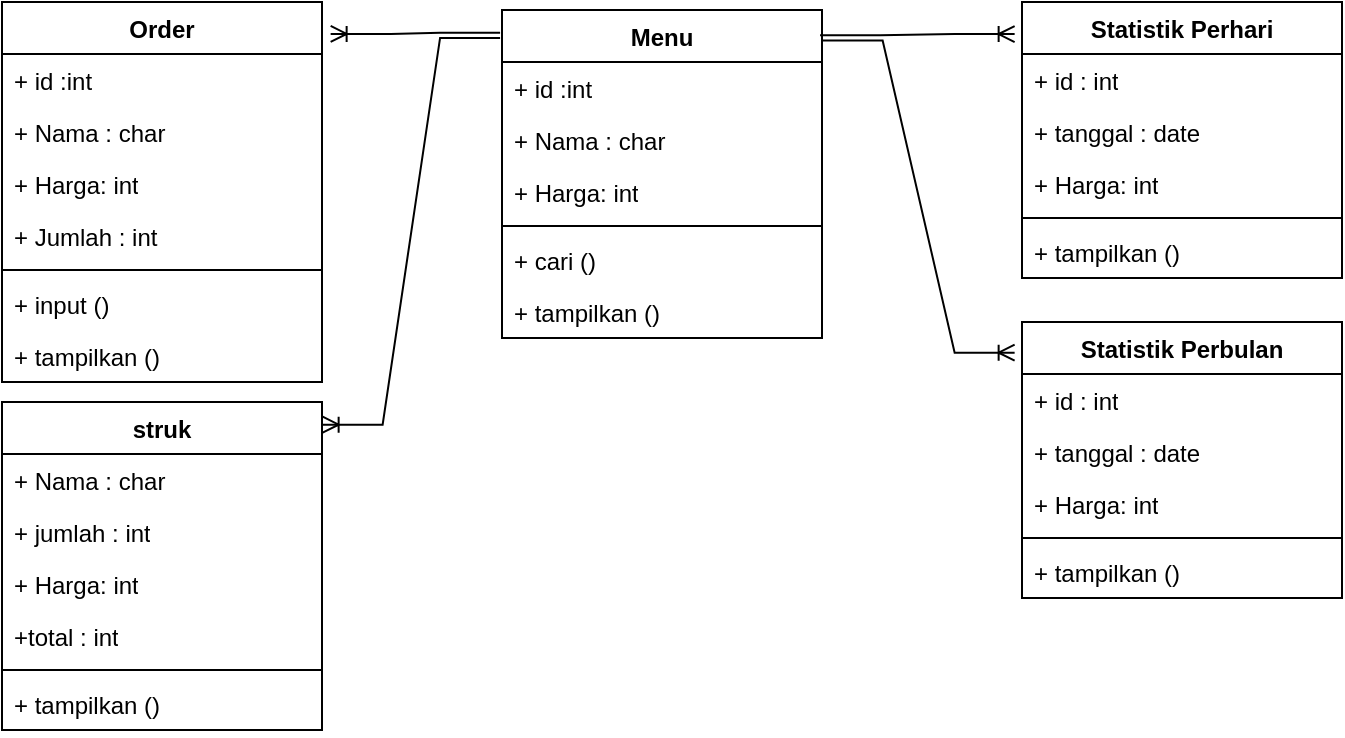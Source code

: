 <mxfile version="24.7.6">
  <diagram id="C5RBs43oDa-KdzZeNtuy" name="Page-1">
    <mxGraphModel dx="1173" dy="624" grid="1" gridSize="10" guides="1" tooltips="1" connect="1" arrows="1" fold="1" page="1" pageScale="1" pageWidth="827" pageHeight="1169" math="0" shadow="0">
      <root>
        <mxCell id="WIyWlLk6GJQsqaUBKTNV-0" />
        <mxCell id="WIyWlLk6GJQsqaUBKTNV-1" parent="WIyWlLk6GJQsqaUBKTNV-0" />
        <mxCell id="7cuL43PVHuxtvcybe5F9-0" value="Menu" style="swimlane;fontStyle=1;align=center;verticalAlign=top;childLayout=stackLayout;horizontal=1;startSize=26;horizontalStack=0;resizeParent=1;resizeParentMax=0;resizeLast=0;collapsible=1;marginBottom=0;whiteSpace=wrap;html=1;" parent="WIyWlLk6GJQsqaUBKTNV-1" vertex="1">
          <mxGeometry x="280" y="34" width="160" height="164" as="geometry" />
        </mxCell>
        <mxCell id="7cuL43PVHuxtvcybe5F9-13" value="+ id :int" style="text;strokeColor=none;fillColor=none;align=left;verticalAlign=top;spacingLeft=4;spacingRight=4;overflow=hidden;rotatable=0;points=[[0,0.5],[1,0.5]];portConstraint=eastwest;whiteSpace=wrap;html=1;" parent="7cuL43PVHuxtvcybe5F9-0" vertex="1">
          <mxGeometry y="26" width="160" height="26" as="geometry" />
        </mxCell>
        <mxCell id="7cuL43PVHuxtvcybe5F9-1" value="+ Nama : char" style="text;strokeColor=none;fillColor=none;align=left;verticalAlign=top;spacingLeft=4;spacingRight=4;overflow=hidden;rotatable=0;points=[[0,0.5],[1,0.5]];portConstraint=eastwest;whiteSpace=wrap;html=1;" parent="7cuL43PVHuxtvcybe5F9-0" vertex="1">
          <mxGeometry y="52" width="160" height="26" as="geometry" />
        </mxCell>
        <mxCell id="7cuL43PVHuxtvcybe5F9-4" value="+ Harga: int" style="text;strokeColor=none;fillColor=none;align=left;verticalAlign=top;spacingLeft=4;spacingRight=4;overflow=hidden;rotatable=0;points=[[0,0.5],[1,0.5]];portConstraint=eastwest;whiteSpace=wrap;html=1;" parent="7cuL43PVHuxtvcybe5F9-0" vertex="1">
          <mxGeometry y="78" width="160" height="26" as="geometry" />
        </mxCell>
        <mxCell id="7cuL43PVHuxtvcybe5F9-2" value="" style="line;strokeWidth=1;fillColor=none;align=left;verticalAlign=middle;spacingTop=-1;spacingLeft=3;spacingRight=3;rotatable=0;labelPosition=right;points=[];portConstraint=eastwest;strokeColor=inherit;" parent="7cuL43PVHuxtvcybe5F9-0" vertex="1">
          <mxGeometry y="104" width="160" height="8" as="geometry" />
        </mxCell>
        <mxCell id="7cuL43PVHuxtvcybe5F9-3" value="+ cari ()" style="text;strokeColor=none;fillColor=none;align=left;verticalAlign=top;spacingLeft=4;spacingRight=4;overflow=hidden;rotatable=0;points=[[0,0.5],[1,0.5]];portConstraint=eastwest;whiteSpace=wrap;html=1;" parent="7cuL43PVHuxtvcybe5F9-0" vertex="1">
          <mxGeometry y="112" width="160" height="26" as="geometry" />
        </mxCell>
        <mxCell id="7cuL43PVHuxtvcybe5F9-5" value="+ tampilkan ()" style="text;strokeColor=none;fillColor=none;align=left;verticalAlign=top;spacingLeft=4;spacingRight=4;overflow=hidden;rotatable=0;points=[[0,0.5],[1,0.5]];portConstraint=eastwest;whiteSpace=wrap;html=1;" parent="7cuL43PVHuxtvcybe5F9-0" vertex="1">
          <mxGeometry y="138" width="160" height="26" as="geometry" />
        </mxCell>
        <mxCell id="7cuL43PVHuxtvcybe5F9-6" value="Statistik Perhari" style="swimlane;fontStyle=1;align=center;verticalAlign=top;childLayout=stackLayout;horizontal=1;startSize=26;horizontalStack=0;resizeParent=1;resizeParentMax=0;resizeLast=0;collapsible=1;marginBottom=0;whiteSpace=wrap;html=1;" parent="WIyWlLk6GJQsqaUBKTNV-1" vertex="1">
          <mxGeometry x="540" y="30" width="160" height="138" as="geometry" />
        </mxCell>
        <mxCell id="7cuL43PVHuxtvcybe5F9-7" value="+ id : int" style="text;strokeColor=none;fillColor=none;align=left;verticalAlign=top;spacingLeft=4;spacingRight=4;overflow=hidden;rotatable=0;points=[[0,0.5],[1,0.5]];portConstraint=eastwest;whiteSpace=wrap;html=1;" parent="7cuL43PVHuxtvcybe5F9-6" vertex="1">
          <mxGeometry y="26" width="160" height="26" as="geometry" />
        </mxCell>
        <mxCell id="7cuL43PVHuxtvcybe5F9-17" value="+ tanggal : date" style="text;strokeColor=none;fillColor=none;align=left;verticalAlign=top;spacingLeft=4;spacingRight=4;overflow=hidden;rotatable=0;points=[[0,0.5],[1,0.5]];portConstraint=eastwest;whiteSpace=wrap;html=1;" parent="7cuL43PVHuxtvcybe5F9-6" vertex="1">
          <mxGeometry y="52" width="160" height="26" as="geometry" />
        </mxCell>
        <mxCell id="7cuL43PVHuxtvcybe5F9-8" value="+ Harga: int" style="text;strokeColor=none;fillColor=none;align=left;verticalAlign=top;spacingLeft=4;spacingRight=4;overflow=hidden;rotatable=0;points=[[0,0.5],[1,0.5]];portConstraint=eastwest;whiteSpace=wrap;html=1;" parent="7cuL43PVHuxtvcybe5F9-6" vertex="1">
          <mxGeometry y="78" width="160" height="26" as="geometry" />
        </mxCell>
        <mxCell id="7cuL43PVHuxtvcybe5F9-9" value="" style="line;strokeWidth=1;fillColor=none;align=left;verticalAlign=middle;spacingTop=-1;spacingLeft=3;spacingRight=3;rotatable=0;labelPosition=right;points=[];portConstraint=eastwest;strokeColor=inherit;" parent="7cuL43PVHuxtvcybe5F9-6" vertex="1">
          <mxGeometry y="104" width="160" height="8" as="geometry" />
        </mxCell>
        <mxCell id="7cuL43PVHuxtvcybe5F9-11" value="+ tampilkan ()" style="text;strokeColor=none;fillColor=none;align=left;verticalAlign=top;spacingLeft=4;spacingRight=4;overflow=hidden;rotatable=0;points=[[0,0.5],[1,0.5]];portConstraint=eastwest;whiteSpace=wrap;html=1;" parent="7cuL43PVHuxtvcybe5F9-6" vertex="1">
          <mxGeometry y="112" width="160" height="26" as="geometry" />
        </mxCell>
        <mxCell id="7cuL43PVHuxtvcybe5F9-18" value="Statistik Perbulan" style="swimlane;fontStyle=1;align=center;verticalAlign=top;childLayout=stackLayout;horizontal=1;startSize=26;horizontalStack=0;resizeParent=1;resizeParentMax=0;resizeLast=0;collapsible=1;marginBottom=0;whiteSpace=wrap;html=1;" parent="WIyWlLk6GJQsqaUBKTNV-1" vertex="1">
          <mxGeometry x="540" y="190" width="160" height="138" as="geometry" />
        </mxCell>
        <mxCell id="7cuL43PVHuxtvcybe5F9-19" value="+ id : int" style="text;strokeColor=none;fillColor=none;align=left;verticalAlign=top;spacingLeft=4;spacingRight=4;overflow=hidden;rotatable=0;points=[[0,0.5],[1,0.5]];portConstraint=eastwest;whiteSpace=wrap;html=1;" parent="7cuL43PVHuxtvcybe5F9-18" vertex="1">
          <mxGeometry y="26" width="160" height="26" as="geometry" />
        </mxCell>
        <mxCell id="7cuL43PVHuxtvcybe5F9-20" value="+ tanggal : date" style="text;strokeColor=none;fillColor=none;align=left;verticalAlign=top;spacingLeft=4;spacingRight=4;overflow=hidden;rotatable=0;points=[[0,0.5],[1,0.5]];portConstraint=eastwest;whiteSpace=wrap;html=1;" parent="7cuL43PVHuxtvcybe5F9-18" vertex="1">
          <mxGeometry y="52" width="160" height="26" as="geometry" />
        </mxCell>
        <mxCell id="7cuL43PVHuxtvcybe5F9-21" value="+ Harga: int" style="text;strokeColor=none;fillColor=none;align=left;verticalAlign=top;spacingLeft=4;spacingRight=4;overflow=hidden;rotatable=0;points=[[0,0.5],[1,0.5]];portConstraint=eastwest;whiteSpace=wrap;html=1;" parent="7cuL43PVHuxtvcybe5F9-18" vertex="1">
          <mxGeometry y="78" width="160" height="26" as="geometry" />
        </mxCell>
        <mxCell id="7cuL43PVHuxtvcybe5F9-22" value="" style="line;strokeWidth=1;fillColor=none;align=left;verticalAlign=middle;spacingTop=-1;spacingLeft=3;spacingRight=3;rotatable=0;labelPosition=right;points=[];portConstraint=eastwest;strokeColor=inherit;" parent="7cuL43PVHuxtvcybe5F9-18" vertex="1">
          <mxGeometry y="104" width="160" height="8" as="geometry" />
        </mxCell>
        <mxCell id="7cuL43PVHuxtvcybe5F9-23" value="+ tampilkan ()" style="text;strokeColor=none;fillColor=none;align=left;verticalAlign=top;spacingLeft=4;spacingRight=4;overflow=hidden;rotatable=0;points=[[0,0.5],[1,0.5]];portConstraint=eastwest;whiteSpace=wrap;html=1;" parent="7cuL43PVHuxtvcybe5F9-18" vertex="1">
          <mxGeometry y="112" width="160" height="26" as="geometry" />
        </mxCell>
        <mxCell id="7cuL43PVHuxtvcybe5F9-24" value="Order" style="swimlane;fontStyle=1;align=center;verticalAlign=top;childLayout=stackLayout;horizontal=1;startSize=26;horizontalStack=0;resizeParent=1;resizeParentMax=0;resizeLast=0;collapsible=1;marginBottom=0;whiteSpace=wrap;html=1;" parent="WIyWlLk6GJQsqaUBKTNV-1" vertex="1">
          <mxGeometry x="30" y="30" width="160" height="190" as="geometry" />
        </mxCell>
        <mxCell id="7cuL43PVHuxtvcybe5F9-25" value="+ id :int" style="text;strokeColor=none;fillColor=none;align=left;verticalAlign=top;spacingLeft=4;spacingRight=4;overflow=hidden;rotatable=0;points=[[0,0.5],[1,0.5]];portConstraint=eastwest;whiteSpace=wrap;html=1;" parent="7cuL43PVHuxtvcybe5F9-24" vertex="1">
          <mxGeometry y="26" width="160" height="26" as="geometry" />
        </mxCell>
        <mxCell id="7cuL43PVHuxtvcybe5F9-26" value="+ Nama : char" style="text;strokeColor=none;fillColor=none;align=left;verticalAlign=top;spacingLeft=4;spacingRight=4;overflow=hidden;rotatable=0;points=[[0,0.5],[1,0.5]];portConstraint=eastwest;whiteSpace=wrap;html=1;" parent="7cuL43PVHuxtvcybe5F9-24" vertex="1">
          <mxGeometry y="52" width="160" height="26" as="geometry" />
        </mxCell>
        <mxCell id="7cuL43PVHuxtvcybe5F9-33" value="+ Harga: int" style="text;strokeColor=none;fillColor=none;align=left;verticalAlign=top;spacingLeft=4;spacingRight=4;overflow=hidden;rotatable=0;points=[[0,0.5],[1,0.5]];portConstraint=eastwest;whiteSpace=wrap;html=1;" parent="7cuL43PVHuxtvcybe5F9-24" vertex="1">
          <mxGeometry y="78" width="160" height="26" as="geometry" />
        </mxCell>
        <mxCell id="7cuL43PVHuxtvcybe5F9-27" value="+ Jumlah : int" style="text;strokeColor=none;fillColor=none;align=left;verticalAlign=top;spacingLeft=4;spacingRight=4;overflow=hidden;rotatable=0;points=[[0,0.5],[1,0.5]];portConstraint=eastwest;whiteSpace=wrap;html=1;" parent="7cuL43PVHuxtvcybe5F9-24" vertex="1">
          <mxGeometry y="104" width="160" height="26" as="geometry" />
        </mxCell>
        <mxCell id="7cuL43PVHuxtvcybe5F9-28" value="" style="line;strokeWidth=1;fillColor=none;align=left;verticalAlign=middle;spacingTop=-1;spacingLeft=3;spacingRight=3;rotatable=0;labelPosition=right;points=[];portConstraint=eastwest;strokeColor=inherit;" parent="7cuL43PVHuxtvcybe5F9-24" vertex="1">
          <mxGeometry y="130" width="160" height="8" as="geometry" />
        </mxCell>
        <mxCell id="7cuL43PVHuxtvcybe5F9-29" value="+ input ()" style="text;strokeColor=none;fillColor=none;align=left;verticalAlign=top;spacingLeft=4;spacingRight=4;overflow=hidden;rotatable=0;points=[[0,0.5],[1,0.5]];portConstraint=eastwest;whiteSpace=wrap;html=1;" parent="7cuL43PVHuxtvcybe5F9-24" vertex="1">
          <mxGeometry y="138" width="160" height="26" as="geometry" />
        </mxCell>
        <mxCell id="7cuL43PVHuxtvcybe5F9-30" value="+ tampilkan ()" style="text;strokeColor=none;fillColor=none;align=left;verticalAlign=top;spacingLeft=4;spacingRight=4;overflow=hidden;rotatable=0;points=[[0,0.5],[1,0.5]];portConstraint=eastwest;whiteSpace=wrap;html=1;" parent="7cuL43PVHuxtvcybe5F9-24" vertex="1">
          <mxGeometry y="164" width="160" height="26" as="geometry" />
        </mxCell>
        <mxCell id="z3dGJrT3mTphVdPu-DRp-0" value="struk" style="swimlane;fontStyle=1;align=center;verticalAlign=top;childLayout=stackLayout;horizontal=1;startSize=26;horizontalStack=0;resizeParent=1;resizeParentMax=0;resizeLast=0;collapsible=1;marginBottom=0;whiteSpace=wrap;html=1;" vertex="1" parent="WIyWlLk6GJQsqaUBKTNV-1">
          <mxGeometry x="30" y="230" width="160" height="164" as="geometry" />
        </mxCell>
        <mxCell id="z3dGJrT3mTphVdPu-DRp-2" value="+ Nama : char" style="text;strokeColor=none;fillColor=none;align=left;verticalAlign=top;spacingLeft=4;spacingRight=4;overflow=hidden;rotatable=0;points=[[0,0.5],[1,0.5]];portConstraint=eastwest;whiteSpace=wrap;html=1;" vertex="1" parent="z3dGJrT3mTphVdPu-DRp-0">
          <mxGeometry y="26" width="160" height="26" as="geometry" />
        </mxCell>
        <mxCell id="z3dGJrT3mTphVdPu-DRp-7" value="+ jumlah : int" style="text;strokeColor=none;fillColor=none;align=left;verticalAlign=top;spacingLeft=4;spacingRight=4;overflow=hidden;rotatable=0;points=[[0,0.5],[1,0.5]];portConstraint=eastwest;whiteSpace=wrap;html=1;" vertex="1" parent="z3dGJrT3mTphVdPu-DRp-0">
          <mxGeometry y="52" width="160" height="26" as="geometry" />
        </mxCell>
        <mxCell id="z3dGJrT3mTphVdPu-DRp-3" value="+ Harga: int" style="text;strokeColor=none;fillColor=none;align=left;verticalAlign=top;spacingLeft=4;spacingRight=4;overflow=hidden;rotatable=0;points=[[0,0.5],[1,0.5]];portConstraint=eastwest;whiteSpace=wrap;html=1;" vertex="1" parent="z3dGJrT3mTphVdPu-DRp-0">
          <mxGeometry y="78" width="160" height="26" as="geometry" />
        </mxCell>
        <mxCell id="z3dGJrT3mTphVdPu-DRp-8" value="+total : int" style="text;strokeColor=none;fillColor=none;align=left;verticalAlign=top;spacingLeft=4;spacingRight=4;overflow=hidden;rotatable=0;points=[[0,0.5],[1,0.5]];portConstraint=eastwest;whiteSpace=wrap;html=1;" vertex="1" parent="z3dGJrT3mTphVdPu-DRp-0">
          <mxGeometry y="104" width="160" height="26" as="geometry" />
        </mxCell>
        <mxCell id="z3dGJrT3mTphVdPu-DRp-4" value="" style="line;strokeWidth=1;fillColor=none;align=left;verticalAlign=middle;spacingTop=-1;spacingLeft=3;spacingRight=3;rotatable=0;labelPosition=right;points=[];portConstraint=eastwest;strokeColor=inherit;" vertex="1" parent="z3dGJrT3mTphVdPu-DRp-0">
          <mxGeometry y="130" width="160" height="8" as="geometry" />
        </mxCell>
        <mxCell id="z3dGJrT3mTphVdPu-DRp-6" value="+ tampilkan ()" style="text;strokeColor=none;fillColor=none;align=left;verticalAlign=top;spacingLeft=4;spacingRight=4;overflow=hidden;rotatable=0;points=[[0,0.5],[1,0.5]];portConstraint=eastwest;whiteSpace=wrap;html=1;" vertex="1" parent="z3dGJrT3mTphVdPu-DRp-0">
          <mxGeometry y="138" width="160" height="26" as="geometry" />
        </mxCell>
        <mxCell id="z3dGJrT3mTphVdPu-DRp-10" value="" style="edgeStyle=entityRelationEdgeStyle;fontSize=12;html=1;endArrow=ERoneToMany;rounded=0;entryX=-0.023;entryY=0.116;entryDx=0;entryDy=0;entryPerimeter=0;exitX=0.994;exitY=0.077;exitDx=0;exitDy=0;exitPerimeter=0;" edge="1" parent="WIyWlLk6GJQsqaUBKTNV-1" source="7cuL43PVHuxtvcybe5F9-0" target="7cuL43PVHuxtvcybe5F9-6">
          <mxGeometry width="100" height="100" relative="1" as="geometry">
            <mxPoint x="420" y="330" as="sourcePoint" />
            <mxPoint x="520" y="230" as="targetPoint" />
          </mxGeometry>
        </mxCell>
        <mxCell id="z3dGJrT3mTphVdPu-DRp-11" value="" style="edgeStyle=entityRelationEdgeStyle;fontSize=12;html=1;endArrow=ERoneToMany;rounded=0;entryX=1.002;entryY=0.069;entryDx=0;entryDy=0;entryPerimeter=0;exitX=-0.006;exitY=0.085;exitDx=0;exitDy=0;exitPerimeter=0;" edge="1" parent="WIyWlLk6GJQsqaUBKTNV-1" source="7cuL43PVHuxtvcybe5F9-0" target="z3dGJrT3mTphVdPu-DRp-0">
          <mxGeometry width="100" height="100" relative="1" as="geometry">
            <mxPoint x="130" y="420" as="sourcePoint" />
            <mxPoint x="230" y="320" as="targetPoint" />
          </mxGeometry>
        </mxCell>
        <mxCell id="z3dGJrT3mTphVdPu-DRp-12" value="" style="edgeStyle=entityRelationEdgeStyle;fontSize=12;html=1;endArrow=ERoneToMany;rounded=0;exitX=1.002;exitY=0.093;exitDx=0;exitDy=0;exitPerimeter=0;entryX=-0.023;entryY=0.111;entryDx=0;entryDy=0;entryPerimeter=0;" edge="1" parent="WIyWlLk6GJQsqaUBKTNV-1" source="7cuL43PVHuxtvcybe5F9-0" target="7cuL43PVHuxtvcybe5F9-18">
          <mxGeometry width="100" height="100" relative="1" as="geometry">
            <mxPoint x="430" y="340" as="sourcePoint" />
            <mxPoint x="530" y="240" as="targetPoint" />
          </mxGeometry>
        </mxCell>
        <mxCell id="z3dGJrT3mTphVdPu-DRp-13" value="" style="edgeStyle=entityRelationEdgeStyle;fontSize=12;html=1;endArrow=ERoneToMany;rounded=0;entryX=1.027;entryY=0.084;entryDx=0;entryDy=0;exitX=-0.006;exitY=0.069;exitDx=0;exitDy=0;exitPerimeter=0;entryPerimeter=0;" edge="1" parent="WIyWlLk6GJQsqaUBKTNV-1" source="7cuL43PVHuxtvcybe5F9-0" target="7cuL43PVHuxtvcybe5F9-24">
          <mxGeometry width="100" height="100" relative="1" as="geometry">
            <mxPoint x="440" y="350" as="sourcePoint" />
            <mxPoint x="530" y="250" as="targetPoint" />
          </mxGeometry>
        </mxCell>
      </root>
    </mxGraphModel>
  </diagram>
</mxfile>
